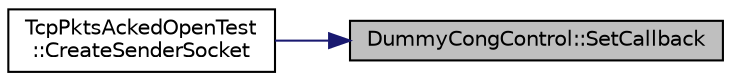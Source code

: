 digraph "DummyCongControl::SetCallback"
{
 // LATEX_PDF_SIZE
  edge [fontname="Helvetica",fontsize="10",labelfontname="Helvetica",labelfontsize="10"];
  node [fontname="Helvetica",fontsize="10",shape=record];
  rankdir="RL";
  Node1 [label="DummyCongControl::SetCallback",height=0.2,width=0.4,color="black", fillcolor="grey75", style="filled", fontcolor="black",tooltip="Set the callback to be used when an ACK is received."];
  Node1 -> Node2 [dir="back",color="midnightblue",fontsize="10",style="solid",fontname="Helvetica"];
  Node2 [label="TcpPktsAckedOpenTest\l::CreateSenderSocket",height=0.2,width=0.4,color="black", fillcolor="white", style="filled",URL="$class_tcp_pkts_acked_open_test.html#a06c50cf6667a8292419750b098eae4cb",tooltip="Create and install the socket to install on the sender."];
}

